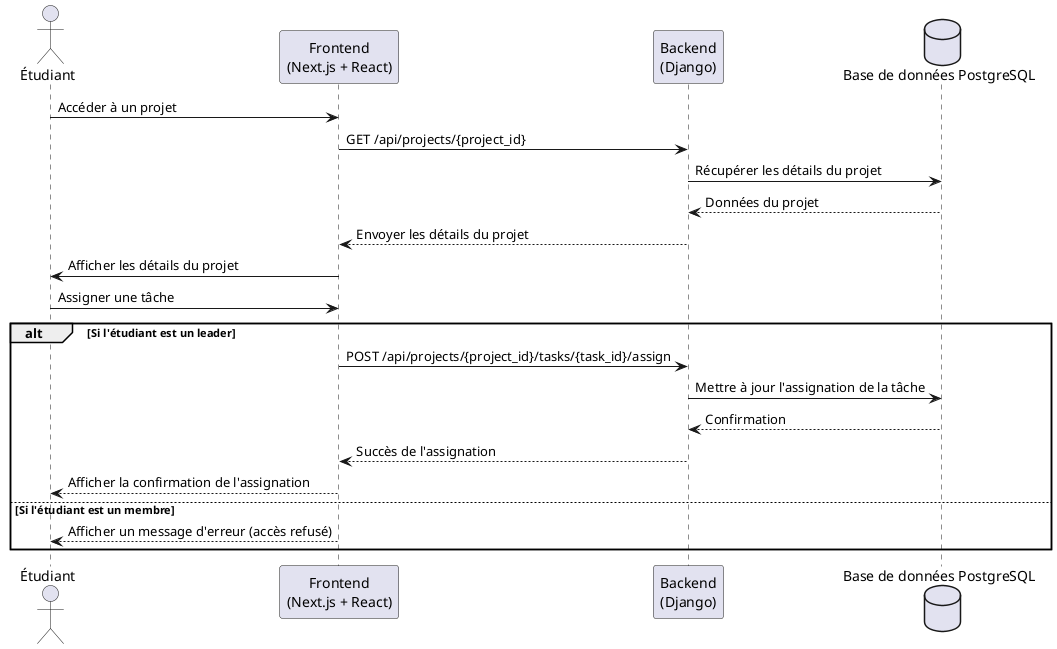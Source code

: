 @startuml
actor Étudiant
participant "Frontend\n(Next.js + React)" as Frontend
participant "Backend\n(Django)" as Backend
database "Base de données PostgreSQL" as DB

Étudiant -> Frontend: Accéder à un projet
Frontend -> Backend: GET /api/projects/{project_id}
Backend -> DB: Récupérer les détails du projet
DB --> Backend: Données du projet
Backend --> Frontend: Envoyer les détails du projet
Frontend -> Étudiant: Afficher les détails du projet

Étudiant -> Frontend: Assigner une tâche
alt Si l'étudiant est un leader
    Frontend -> Backend: POST /api/projects/{project_id}/tasks/{task_id}/assign
    Backend -> DB: Mettre à jour l'assignation de la tâche
    DB --> Backend: Confirmation
    Backend --> Frontend: Succès de l'assignation
    Frontend --> Étudiant: Afficher la confirmation de l'assignation
else Si l'étudiant est un membre
    Frontend --> Étudiant: Afficher un message d'erreur (accès refusé)
end

@enduml
